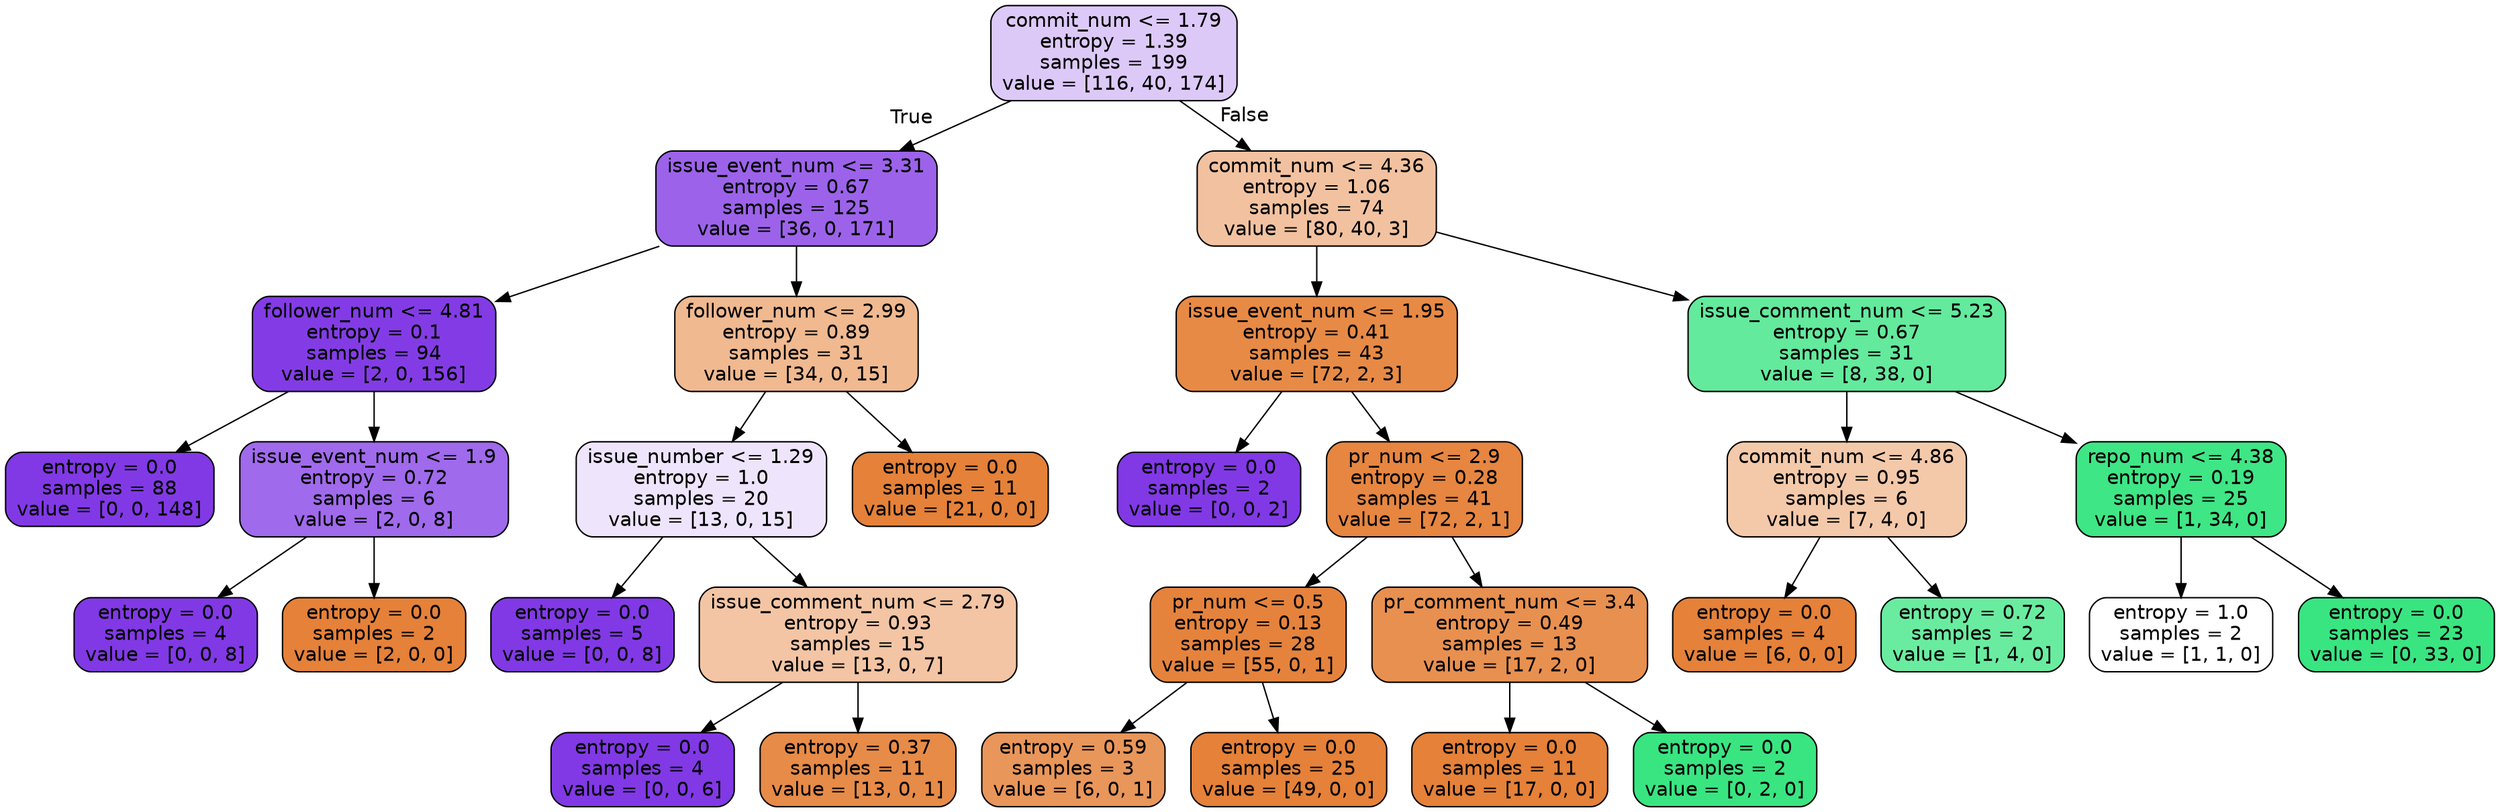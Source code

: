 digraph Tree {
node [shape=box, style="filled, rounded", color="black", fontname=helvetica] ;
edge [fontname=helvetica] ;
0 [label="commit_num <= 1.79\nentropy = 1.39\nsamples = 199\nvalue = [116, 40, 174]", fillcolor="#ddc9f8"] ;
1 [label="issue_event_num <= 3.31\nentropy = 0.67\nsamples = 125\nvalue = [36, 0, 171]", fillcolor="#9c63ea"] ;
0 -> 1 [labeldistance=2.5, labelangle=45, headlabel="True"] ;
2 [label="follower_num <= 4.81\nentropy = 0.1\nsamples = 94\nvalue = [2, 0, 156]", fillcolor="#833ce5"] ;
1 -> 2 ;
3 [label="entropy = 0.0\nsamples = 88\nvalue = [0, 0, 148]", fillcolor="#8139e5"] ;
2 -> 3 ;
4 [label="issue_event_num <= 1.9\nentropy = 0.72\nsamples = 6\nvalue = [2, 0, 8]", fillcolor="#a06aec"] ;
2 -> 4 ;
5 [label="entropy = 0.0\nsamples = 4\nvalue = [0, 0, 8]", fillcolor="#8139e5"] ;
4 -> 5 ;
6 [label="entropy = 0.0\nsamples = 2\nvalue = [2, 0, 0]", fillcolor="#e58139"] ;
4 -> 6 ;
7 [label="follower_num <= 2.99\nentropy = 0.89\nsamples = 31\nvalue = [34, 0, 15]", fillcolor="#f0b990"] ;
1 -> 7 ;
8 [label="issue_number <= 1.29\nentropy = 1.0\nsamples = 20\nvalue = [13, 0, 15]", fillcolor="#eee5fc"] ;
7 -> 8 ;
9 [label="entropy = 0.0\nsamples = 5\nvalue = [0, 0, 8]", fillcolor="#8139e5"] ;
8 -> 9 ;
10 [label="issue_comment_num <= 2.79\nentropy = 0.93\nsamples = 15\nvalue = [13, 0, 7]", fillcolor="#f3c5a4"] ;
8 -> 10 ;
11 [label="entropy = 0.0\nsamples = 4\nvalue = [0, 0, 6]", fillcolor="#8139e5"] ;
10 -> 11 ;
12 [label="entropy = 0.37\nsamples = 11\nvalue = [13, 0, 1]", fillcolor="#e78b48"] ;
10 -> 12 ;
13 [label="entropy = 0.0\nsamples = 11\nvalue = [21, 0, 0]", fillcolor="#e58139"] ;
7 -> 13 ;
14 [label="commit_num <= 4.36\nentropy = 1.06\nsamples = 74\nvalue = [80, 40, 3]", fillcolor="#f2c2a0"] ;
0 -> 14 [labeldistance=2.5, labelangle=-45, headlabel="False"] ;
15 [label="issue_event_num <= 1.95\nentropy = 0.41\nsamples = 43\nvalue = [72, 2, 3]", fillcolor="#e78a46"] ;
14 -> 15 ;
16 [label="entropy = 0.0\nsamples = 2\nvalue = [0, 0, 2]", fillcolor="#8139e5"] ;
15 -> 16 ;
17 [label="pr_num <= 2.9\nentropy = 0.28\nsamples = 41\nvalue = [72, 2, 1]", fillcolor="#e68641"] ;
15 -> 17 ;
18 [label="pr_num <= 0.5\nentropy = 0.13\nsamples = 28\nvalue = [55, 0, 1]", fillcolor="#e5833d"] ;
17 -> 18 ;
19 [label="entropy = 0.59\nsamples = 3\nvalue = [6, 0, 1]", fillcolor="#e9965a"] ;
18 -> 19 ;
20 [label="entropy = 0.0\nsamples = 25\nvalue = [49, 0, 0]", fillcolor="#e58139"] ;
18 -> 20 ;
21 [label="pr_comment_num <= 3.4\nentropy = 0.49\nsamples = 13\nvalue = [17, 2, 0]", fillcolor="#e89050"] ;
17 -> 21 ;
22 [label="entropy = 0.0\nsamples = 11\nvalue = [17, 0, 0]", fillcolor="#e58139"] ;
21 -> 22 ;
23 [label="entropy = 0.0\nsamples = 2\nvalue = [0, 2, 0]", fillcolor="#39e581"] ;
21 -> 23 ;
24 [label="issue_comment_num <= 5.23\nentropy = 0.67\nsamples = 31\nvalue = [8, 38, 0]", fillcolor="#63ea9c"] ;
14 -> 24 ;
25 [label="commit_num <= 4.86\nentropy = 0.95\nsamples = 6\nvalue = [7, 4, 0]", fillcolor="#f4c9aa"] ;
24 -> 25 ;
26 [label="entropy = 0.0\nsamples = 4\nvalue = [6, 0, 0]", fillcolor="#e58139"] ;
25 -> 26 ;
27 [label="entropy = 0.72\nsamples = 2\nvalue = [1, 4, 0]", fillcolor="#6aeca0"] ;
25 -> 27 ;
28 [label="repo_num <= 4.38\nentropy = 0.19\nsamples = 25\nvalue = [1, 34, 0]", fillcolor="#3fe685"] ;
24 -> 28 ;
29 [label="entropy = 1.0\nsamples = 2\nvalue = [1, 1, 0]", fillcolor="#ffffff"] ;
28 -> 29 ;
30 [label="entropy = 0.0\nsamples = 23\nvalue = [0, 33, 0]", fillcolor="#39e581"] ;
28 -> 30 ;
}